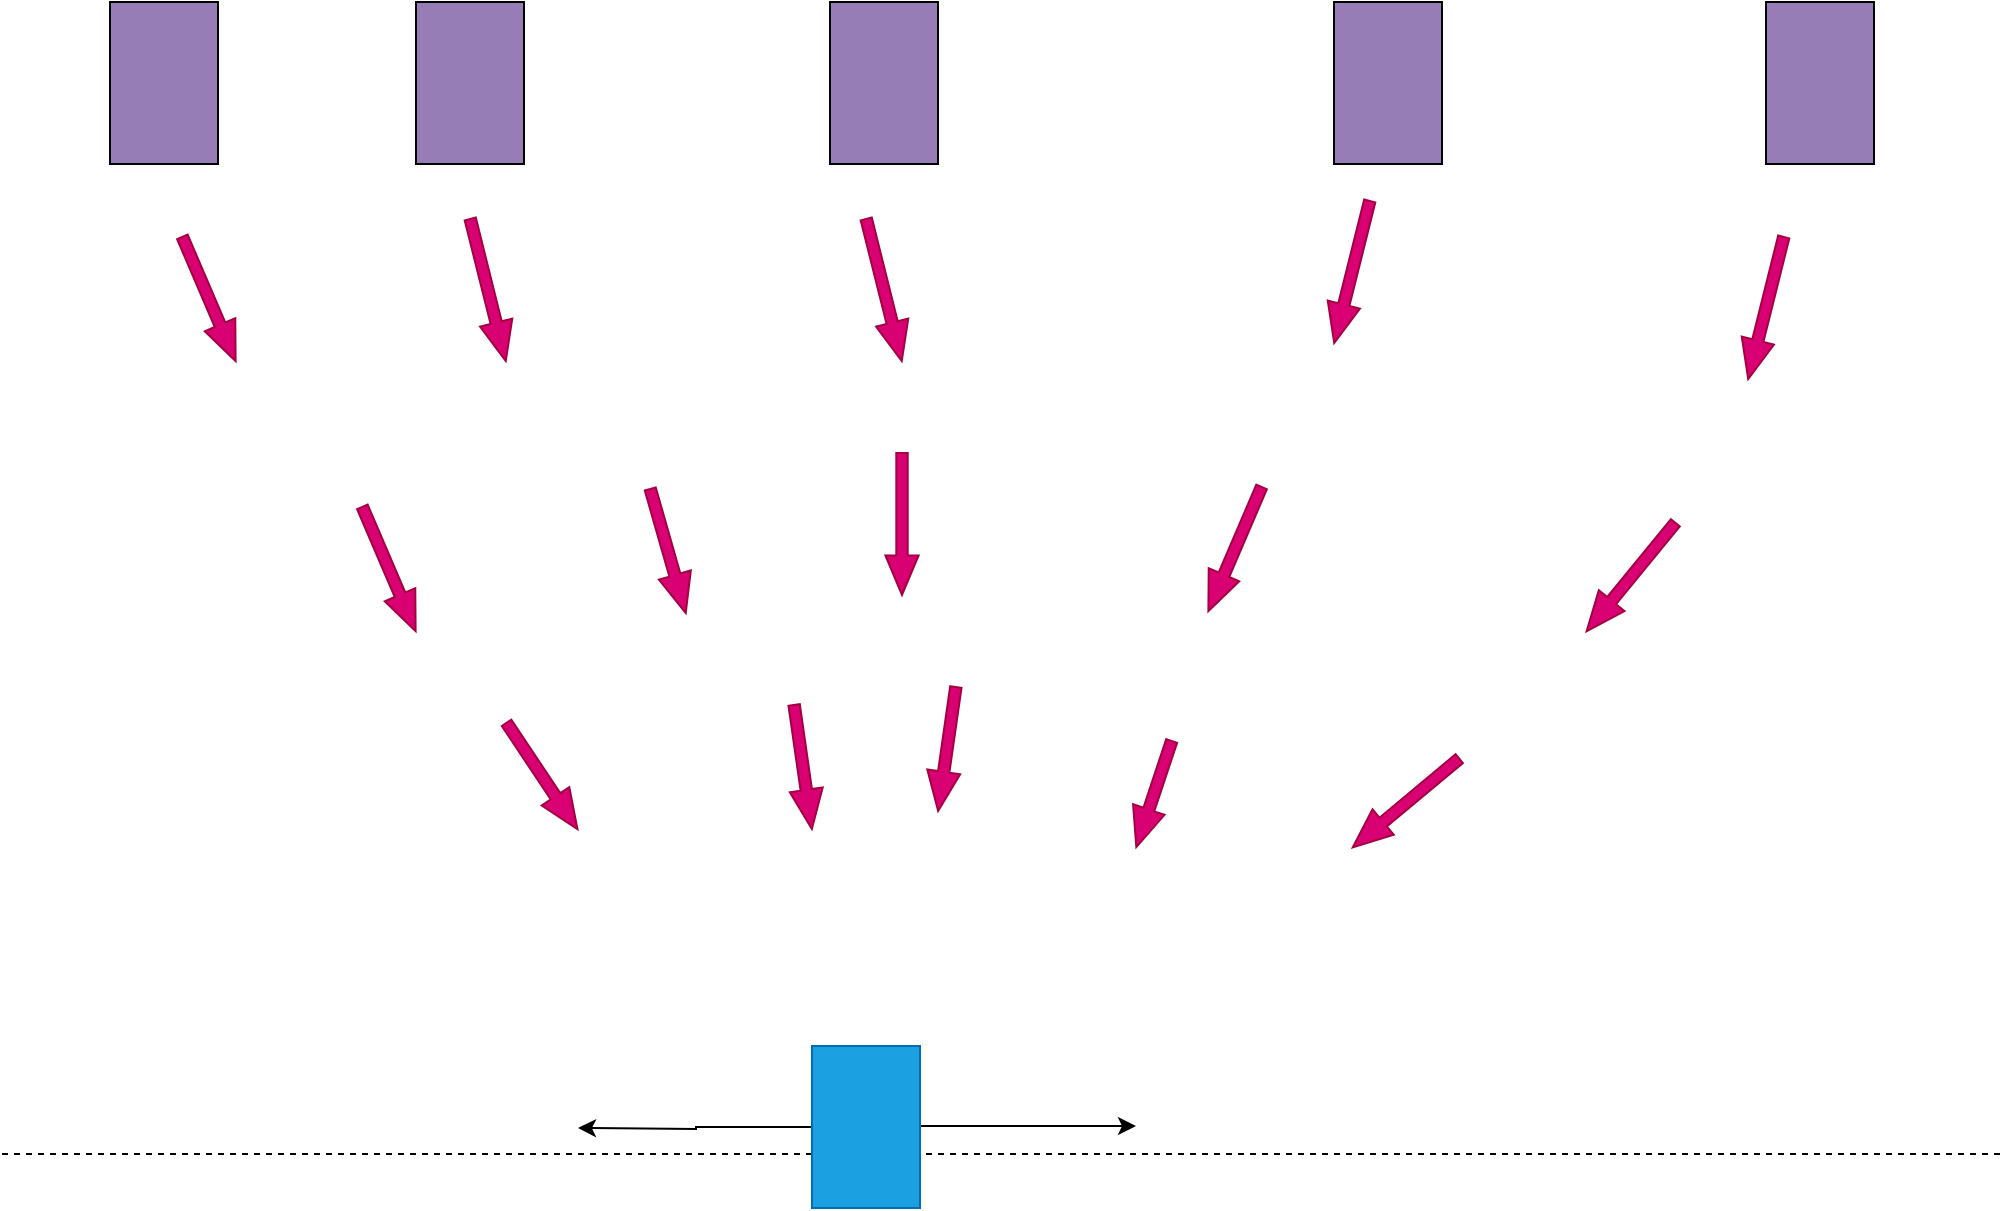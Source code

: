 <mxfile version="22.1.21" type="device" pages="2">
  <diagram name="Page-1" id="2cc2dc42-3aac-f2a9-1cec-7a8b7cbee084">
    <mxGraphModel dx="1688" dy="724" grid="1" gridSize="9" guides="1" tooltips="1" connect="1" arrows="1" fold="1" page="1" pageScale="1" pageWidth="1000" pageHeight="700" background="none" math="0" shadow="0">
      <root>
        <mxCell id="0" />
        <mxCell id="1" parent="0" />
        <mxCell id="KeaumznzUknCrk2xMDKm-4" value="" style="rounded=0;whiteSpace=wrap;html=1;fillColor=#967DB5;" vertex="1" parent="1">
          <mxGeometry x="54" y="45" width="54" height="81" as="geometry" />
        </mxCell>
        <mxCell id="KeaumznzUknCrk2xMDKm-6" value="" style="endArrow=none;dashed=1;html=1;rounded=0;" edge="1" parent="1">
          <mxGeometry width="50" height="50" relative="1" as="geometry">
            <mxPoint y="621" as="sourcePoint" />
            <mxPoint x="999" y="621" as="targetPoint" />
          </mxGeometry>
        </mxCell>
        <mxCell id="KeaumznzUknCrk2xMDKm-26" style="edgeStyle=orthogonalEdgeStyle;rounded=0;orthogonalLoop=1;jettySize=auto;html=1;" edge="1" parent="1" source="KeaumznzUknCrk2xMDKm-5">
          <mxGeometry relative="1" as="geometry">
            <mxPoint x="567" y="607" as="targetPoint" />
          </mxGeometry>
        </mxCell>
        <mxCell id="KeaumznzUknCrk2xMDKm-27" style="edgeStyle=orthogonalEdgeStyle;rounded=0;orthogonalLoop=1;jettySize=auto;html=1;" edge="1" parent="1" source="KeaumznzUknCrk2xMDKm-5">
          <mxGeometry relative="1" as="geometry">
            <mxPoint x="288" y="608" as="targetPoint" />
          </mxGeometry>
        </mxCell>
        <mxCell id="KeaumznzUknCrk2xMDKm-5" value="" style="rounded=0;whiteSpace=wrap;html=1;fillColor=#1ba1e2;fontColor=#ffffff;strokeColor=#006EAF;" vertex="1" parent="1">
          <mxGeometry x="405" y="567" width="54" height="81" as="geometry" />
        </mxCell>
        <mxCell id="KeaumznzUknCrk2xMDKm-7" value="" style="rounded=0;whiteSpace=wrap;html=1;fillColor=#967DB5;" vertex="1" parent="1">
          <mxGeometry x="207" y="45" width="54" height="81" as="geometry" />
        </mxCell>
        <mxCell id="KeaumznzUknCrk2xMDKm-8" value="" style="rounded=0;whiteSpace=wrap;html=1;fillColor=#967DB5;" vertex="1" parent="1">
          <mxGeometry x="414" y="45" width="54" height="81" as="geometry" />
        </mxCell>
        <mxCell id="KeaumznzUknCrk2xMDKm-9" value="" style="rounded=0;whiteSpace=wrap;html=1;fillColor=#967DB5;" vertex="1" parent="1">
          <mxGeometry x="666" y="45" width="54" height="81" as="geometry" />
        </mxCell>
        <mxCell id="KeaumznzUknCrk2xMDKm-10" value="" style="rounded=0;whiteSpace=wrap;html=1;fillColor=#967DB5;" vertex="1" parent="1">
          <mxGeometry x="882" y="45" width="54" height="81" as="geometry" />
        </mxCell>
        <mxCell id="KeaumznzUknCrk2xMDKm-11" value="" style="shape=flexArrow;endArrow=classic;html=1;rounded=0;fillColor=#d80073;strokeColor=#A50040;endWidth=9.878;endSize=6.257;width=5.714;" edge="1" parent="1">
          <mxGeometry width="50" height="50" relative="1" as="geometry">
            <mxPoint x="90" y="162" as="sourcePoint" />
            <mxPoint x="117" y="225" as="targetPoint" />
          </mxGeometry>
        </mxCell>
        <mxCell id="KeaumznzUknCrk2xMDKm-12" value="" style="shape=flexArrow;endArrow=classic;html=1;rounded=0;fillColor=#d80073;strokeColor=#A50040;endWidth=9.878;endSize=6.257;width=5.714;" edge="1" parent="1">
          <mxGeometry width="50" height="50" relative="1" as="geometry">
            <mxPoint x="180" y="297" as="sourcePoint" />
            <mxPoint x="207" y="360" as="targetPoint" />
          </mxGeometry>
        </mxCell>
        <mxCell id="KeaumznzUknCrk2xMDKm-13" value="" style="shape=flexArrow;endArrow=classic;html=1;rounded=0;fillColor=#d80073;strokeColor=#A50040;endWidth=9.878;endSize=6.257;width=5.714;" edge="1" parent="1">
          <mxGeometry width="50" height="50" relative="1" as="geometry">
            <mxPoint x="252" y="405" as="sourcePoint" />
            <mxPoint x="288" y="459" as="targetPoint" />
          </mxGeometry>
        </mxCell>
        <mxCell id="KeaumznzUknCrk2xMDKm-14" value="" style="shape=flexArrow;endArrow=classic;html=1;rounded=0;fillColor=#d80073;strokeColor=#A50040;endWidth=9.878;endSize=6.257;width=5.714;" edge="1" parent="1">
          <mxGeometry width="50" height="50" relative="1" as="geometry">
            <mxPoint x="234" y="153" as="sourcePoint" />
            <mxPoint x="252" y="225" as="targetPoint" />
          </mxGeometry>
        </mxCell>
        <mxCell id="KeaumznzUknCrk2xMDKm-15" value="" style="shape=flexArrow;endArrow=classic;html=1;rounded=0;fillColor=#d80073;strokeColor=#A50040;endWidth=9.878;endSize=6.257;width=5.714;" edge="1" parent="1">
          <mxGeometry width="50" height="50" relative="1" as="geometry">
            <mxPoint x="324" y="288" as="sourcePoint" />
            <mxPoint x="342" y="351" as="targetPoint" />
          </mxGeometry>
        </mxCell>
        <mxCell id="KeaumznzUknCrk2xMDKm-16" value="" style="shape=flexArrow;endArrow=classic;html=1;rounded=0;fillColor=#d80073;strokeColor=#A50040;endWidth=9.878;endSize=6.257;width=5.714;" edge="1" parent="1">
          <mxGeometry width="50" height="50" relative="1" as="geometry">
            <mxPoint x="396" y="396" as="sourcePoint" />
            <mxPoint x="405" y="459" as="targetPoint" />
          </mxGeometry>
        </mxCell>
        <mxCell id="KeaumznzUknCrk2xMDKm-17" value="" style="shape=flexArrow;endArrow=classic;html=1;rounded=0;fillColor=#d80073;strokeColor=#A50040;endWidth=9.878;endSize=6.257;width=5.714;" edge="1" parent="1">
          <mxGeometry width="50" height="50" relative="1" as="geometry">
            <mxPoint x="432" y="153" as="sourcePoint" />
            <mxPoint x="450" y="225" as="targetPoint" />
          </mxGeometry>
        </mxCell>
        <mxCell id="KeaumznzUknCrk2xMDKm-18" value="" style="shape=flexArrow;endArrow=classic;html=1;rounded=0;fillColor=#d80073;strokeColor=#A50040;endWidth=9.878;endSize=6.257;width=5.714;" edge="1" parent="1">
          <mxGeometry width="50" height="50" relative="1" as="geometry">
            <mxPoint x="450" y="270" as="sourcePoint" />
            <mxPoint x="450" y="342" as="targetPoint" />
          </mxGeometry>
        </mxCell>
        <mxCell id="KeaumznzUknCrk2xMDKm-19" value="" style="shape=flexArrow;endArrow=classic;html=1;rounded=0;fillColor=#d80073;strokeColor=#A50040;endWidth=9.878;endSize=6.257;width=5.714;" edge="1" parent="1">
          <mxGeometry width="50" height="50" relative="1" as="geometry">
            <mxPoint x="477" y="387" as="sourcePoint" />
            <mxPoint x="468" y="450" as="targetPoint" />
          </mxGeometry>
        </mxCell>
        <mxCell id="KeaumznzUknCrk2xMDKm-20" value="" style="shape=flexArrow;endArrow=classic;html=1;rounded=0;fillColor=#d80073;strokeColor=#A50040;endWidth=9.878;endSize=6.257;width=5.714;" edge="1" parent="1">
          <mxGeometry width="50" height="50" relative="1" as="geometry">
            <mxPoint x="684" y="144" as="sourcePoint" />
            <mxPoint x="666" y="216" as="targetPoint" />
          </mxGeometry>
        </mxCell>
        <mxCell id="KeaumznzUknCrk2xMDKm-21" value="" style="shape=flexArrow;endArrow=classic;html=1;rounded=0;fillColor=#d80073;strokeColor=#A50040;endWidth=9.878;endSize=6.257;width=5.714;" edge="1" parent="1">
          <mxGeometry width="50" height="50" relative="1" as="geometry">
            <mxPoint x="630" y="287" as="sourcePoint" />
            <mxPoint x="603" y="350" as="targetPoint" />
          </mxGeometry>
        </mxCell>
        <mxCell id="KeaumznzUknCrk2xMDKm-22" value="" style="shape=flexArrow;endArrow=classic;html=1;rounded=0;fillColor=#d80073;strokeColor=#A50040;endWidth=9.878;endSize=6.257;width=5.714;" edge="1" parent="1">
          <mxGeometry width="50" height="50" relative="1" as="geometry">
            <mxPoint x="585" y="414" as="sourcePoint" />
            <mxPoint x="567" y="468" as="targetPoint" />
          </mxGeometry>
        </mxCell>
        <mxCell id="KeaumznzUknCrk2xMDKm-23" value="" style="shape=flexArrow;endArrow=classic;html=1;rounded=0;fillColor=#d80073;strokeColor=#A50040;endWidth=9.878;endSize=6.257;width=5.714;" edge="1" parent="1">
          <mxGeometry width="50" height="50" relative="1" as="geometry">
            <mxPoint x="891" y="162" as="sourcePoint" />
            <mxPoint x="873" y="234" as="targetPoint" />
          </mxGeometry>
        </mxCell>
        <mxCell id="KeaumznzUknCrk2xMDKm-24" value="" style="shape=flexArrow;endArrow=classic;html=1;rounded=0;fillColor=#d80073;strokeColor=#A50040;endWidth=9.878;endSize=6.257;width=5.714;" edge="1" parent="1">
          <mxGeometry width="50" height="50" relative="1" as="geometry">
            <mxPoint x="837" y="305" as="sourcePoint" />
            <mxPoint x="792" y="360" as="targetPoint" />
          </mxGeometry>
        </mxCell>
        <mxCell id="KeaumznzUknCrk2xMDKm-25" value="" style="shape=flexArrow;endArrow=classic;html=1;rounded=0;fillColor=#d80073;strokeColor=#A50040;endWidth=9.878;endSize=6.257;width=5.714;" edge="1" parent="1">
          <mxGeometry width="50" height="50" relative="1" as="geometry">
            <mxPoint x="729" y="423" as="sourcePoint" />
            <mxPoint x="675" y="468" as="targetPoint" />
          </mxGeometry>
        </mxCell>
      </root>
    </mxGraphModel>
  </diagram>
  <diagram id="s7RGKiIO38zQR5wqgh5F" name="Page-2">
    <mxGraphModel dx="2954" dy="1267" grid="1" gridSize="10" guides="1" tooltips="1" connect="1" arrows="1" fold="1" page="1" pageScale="1" pageWidth="850" pageHeight="1100" math="0" shadow="0">
      <root>
        <mxCell id="0" />
        <mxCell id="1" parent="0" />
      </root>
    </mxGraphModel>
  </diagram>
</mxfile>
